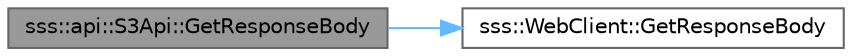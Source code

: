 digraph "sss::api::S3Api::GetResponseBody"
{
 // INTERACTIVE_SVG=YES
 // LATEX_PDF_SIZE
  bgcolor="transparent";
  edge [fontname=Helvetica,fontsize=10,labelfontname=Helvetica,labelfontsize=10];
  node [fontname=Helvetica,fontsize=10,shape=box,height=0.2,width=0.4];
  rankdir="LR";
  Node1 [id="Node000001",label="sss::api::S3Api::GetResponseBody",height=0.2,width=0.4,color="gray40", fillcolor="grey60", style="filled", fontcolor="black",tooltip=" "];
  Node1 -> Node2 [id="edge1_Node000001_Node000002",color="steelblue1",style="solid",tooltip=" "];
  Node2 [id="Node000002",label="sss::WebClient::GetResponseBody",height=0.2,width=0.4,color="grey40", fillcolor="white", style="filled",URL="$classsss_1_1WebClient.html#a77a4e0190a4f207b969cb63b6ba38ccc",tooltip=" "];
}
